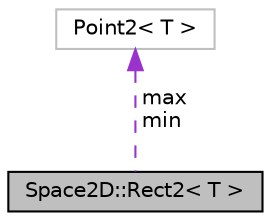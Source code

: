 digraph "Space2D::Rect2&lt; T &gt;"
{
 // INTERACTIVE_SVG=YES
 // LATEX_PDF_SIZE
  edge [fontname="Helvetica",fontsize="10",labelfontname="Helvetica",labelfontsize="10"];
  node [fontname="Helvetica",fontsize="10",shape=record];
  Node1 [label="Space2D::Rect2\< T \>",height=0.2,width=0.4,color="black", fillcolor="grey75", style="filled", fontcolor="black",tooltip=" "];
  Node2 -> Node1 [dir="back",color="darkorchid3",fontsize="10",style="dashed",label=" max\nmin" ,fontname="Helvetica"];
  Node2 [label="Point2\< T \>",height=0.2,width=0.4,color="grey75", fillcolor="white", style="filled",tooltip=" "];
}

